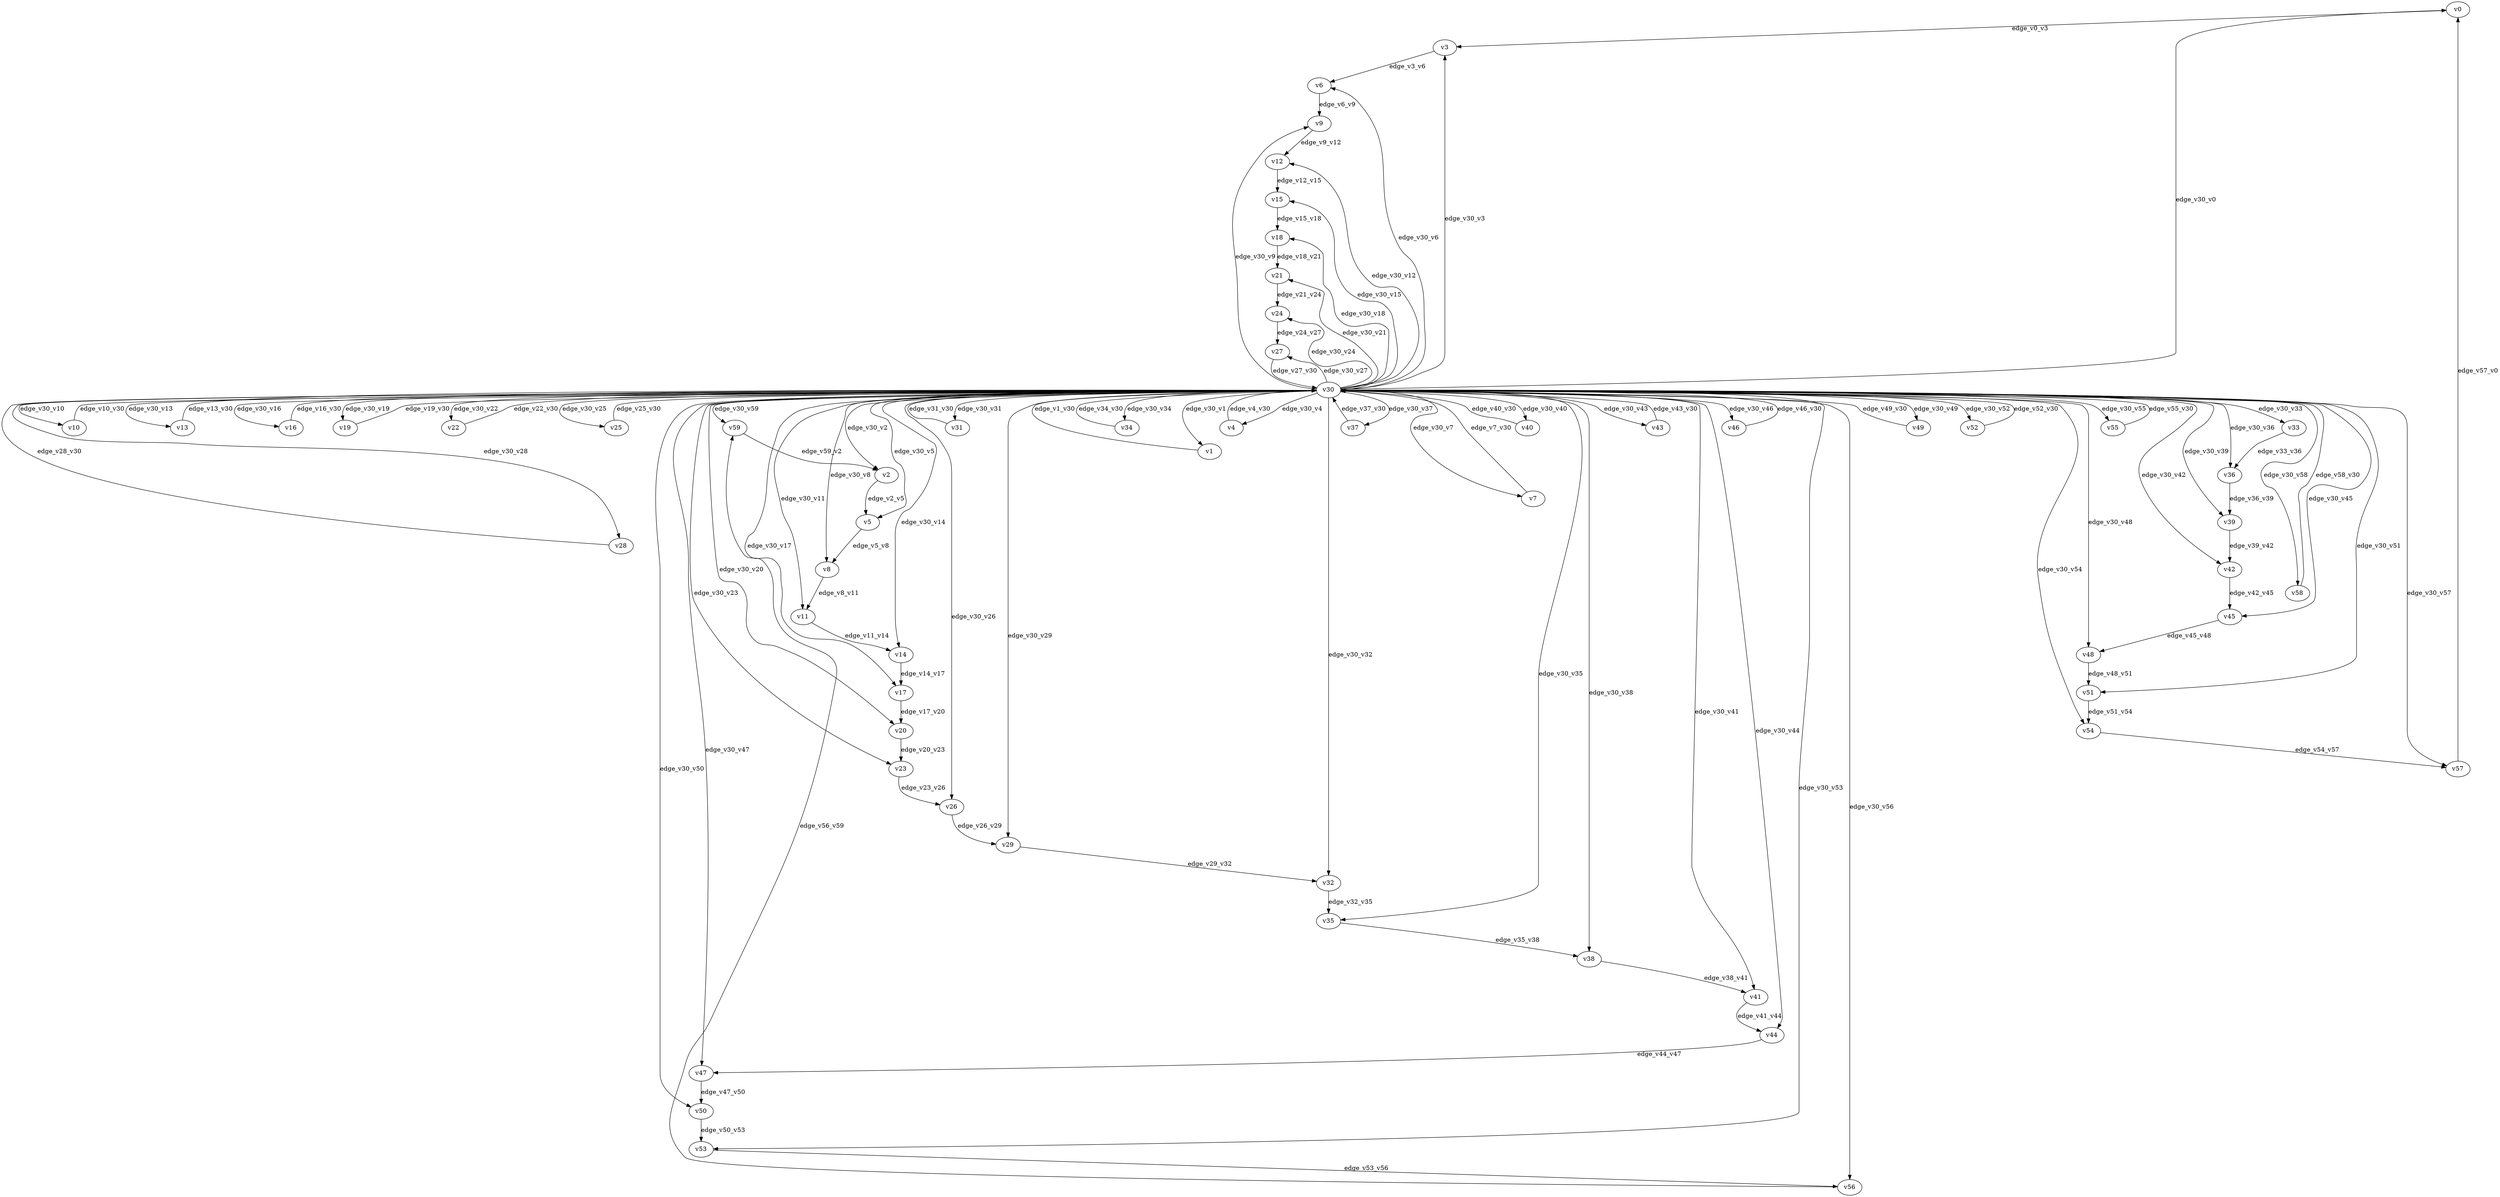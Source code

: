 digraph test085 {
    // Discounted game test case
    // Vertex properties: name [player=X]
    // Edge properties: [weight=Y, discount=Z]

    v0 [name="v0", player=0];
    v1 [name="v1", player=1];
    v2 [name="v2", player=0];
    v3 [name="v3", player=1];
    v4 [name="v4", player=0];
    v5 [name="v5", player=1];
    v6 [name="v6", player=0];
    v7 [name="v7", player=1];
    v8 [name="v8", player=0];
    v9 [name="v9", player=1];
    v10 [name="v10", player=0];
    v11 [name="v11", player=1];
    v12 [name="v12", player=0];
    v13 [name="v13", player=1];
    v14 [name="v14", player=0];
    v15 [name="v15", player=1];
    v16 [name="v16", player=0];
    v17 [name="v17", player=1];
    v18 [name="v18", player=0];
    v19 [name="v19", player=1];
    v20 [name="v20", player=0];
    v21 [name="v21", player=1];
    v22 [name="v22", player=0];
    v23 [name="v23", player=1];
    v24 [name="v24", player=0];
    v25 [name="v25", player=1];
    v26 [name="v26", player=0];
    v27 [name="v27", player=1];
    v28 [name="v28", player=0];
    v29 [name="v29", player=1];
    v30 [name="v30", player=0];
    v31 [name="v31", player=1];
    v32 [name="v32", player=0];
    v33 [name="v33", player=1];
    v34 [name="v34", player=0];
    v35 [name="v35", player=1];
    v36 [name="v36", player=0];
    v37 [name="v37", player=1];
    v38 [name="v38", player=0];
    v39 [name="v39", player=1];
    v40 [name="v40", player=0];
    v41 [name="v41", player=1];
    v42 [name="v42", player=0];
    v43 [name="v43", player=1];
    v44 [name="v44", player=0];
    v45 [name="v45", player=1];
    v46 [name="v46", player=0];
    v47 [name="v47", player=1];
    v48 [name="v48", player=0];
    v49 [name="v49", player=1];
    v50 [name="v50", player=0];
    v51 [name="v51", player=1];
    v52 [name="v52", player=0];
    v53 [name="v53", player=1];
    v54 [name="v54", player=0];
    v55 [name="v55", player=1];
    v56 [name="v56", player=0];
    v57 [name="v57", player=1];
    v58 [name="v58", player=0];
    v59 [name="v59", player=1];

    v30 -> v0 [label="edge_v30_v0", weight=5.31, discount=0.116];
    v30 -> v1 [label="edge_v30_v1", weight=-1.64, discount=0.116];
    v1 -> v30 [label="edge_v1_v30", weight=0.53, discount=0.116];
    v30 -> v2 [label="edge_v30_v2", weight=2.98, discount=0.116];
    v30 -> v3 [label="edge_v30_v3", weight=5.01, discount=0.116];
    v30 -> v4 [label="edge_v30_v4", weight=6.81, discount=0.116];
    v4 -> v30 [label="edge_v4_v30", weight=7.43, discount=0.116];
    v30 -> v5 [label="edge_v30_v5", weight=7.98, discount=0.116];
    v30 -> v6 [label="edge_v30_v6", weight=-1.21, discount=0.116];
    v30 -> v7 [label="edge_v30_v7", weight=-1.31, discount=0.116];
    v7 -> v30 [label="edge_v7_v30", weight=0.92, discount=0.116];
    v30 -> v8 [label="edge_v30_v8", weight=5.46, discount=0.116];
    v30 -> v9 [label="edge_v30_v9", weight=-1.76, discount=0.116];
    v30 -> v10 [label="edge_v30_v10", weight=5.13, discount=0.116];
    v10 -> v30 [label="edge_v10_v30", weight=6.59, discount=0.116];
    v30 -> v11 [label="edge_v30_v11", weight=8.36, discount=0.116];
    v30 -> v12 [label="edge_v30_v12", weight=-5.29, discount=0.116];
    v30 -> v13 [label="edge_v30_v13", weight=3.28, discount=0.116];
    v13 -> v30 [label="edge_v13_v30", weight=6.16, discount=0.116];
    v30 -> v14 [label="edge_v30_v14", weight=3.58, discount=0.116];
    v30 -> v15 [label="edge_v30_v15", weight=-0.81, discount=0.116];
    v30 -> v16 [label="edge_v30_v16", weight=0.43, discount=0.116];
    v16 -> v30 [label="edge_v16_v30", weight=2.34, discount=0.116];
    v30 -> v17 [label="edge_v30_v17", weight=-1.92, discount=0.116];
    v30 -> v18 [label="edge_v30_v18", weight=0.95, discount=0.116];
    v30 -> v19 [label="edge_v30_v19", weight=2.04, discount=0.116];
    v19 -> v30 [label="edge_v19_v30", weight=0.93, discount=0.116];
    v30 -> v20 [label="edge_v30_v20", weight=-2.61, discount=0.116];
    v30 -> v21 [label="edge_v30_v21", weight=-2.12, discount=0.116];
    v30 -> v22 [label="edge_v30_v22", weight=7.85, discount=0.116];
    v22 -> v30 [label="edge_v22_v30", weight=4.90, discount=0.116];
    v30 -> v23 [label="edge_v30_v23", weight=0.54, discount=0.116];
    v30 -> v24 [label="edge_v30_v24", weight=-3.76, discount=0.116];
    v30 -> v25 [label="edge_v30_v25", weight=1.57, discount=0.116];
    v25 -> v30 [label="edge_v25_v30", weight=4.18, discount=0.116];
    v30 -> v26 [label="edge_v30_v26", weight=5.66, discount=0.116];
    v30 -> v27 [label="edge_v30_v27", weight=7.25, discount=0.116];
    v30 -> v28 [label="edge_v30_v28", weight=-3.40, discount=0.116];
    v28 -> v30 [label="edge_v28_v30", weight=-4.28, discount=0.116];
    v30 -> v29 [label="edge_v30_v29", weight=7.68, discount=0.116];
    v30 -> v31 [label="edge_v30_v31", weight=1.34, discount=0.116];
    v31 -> v30 [label="edge_v31_v30", weight=-1.19, discount=0.116];
    v30 -> v32 [label="edge_v30_v32", weight=9.29, discount=0.116];
    v30 -> v33 [label="edge_v30_v33", weight=-1.69, discount=0.116];
    v30 -> v34 [label="edge_v30_v34", weight=3.79, discount=0.116];
    v34 -> v30 [label="edge_v34_v30", weight=2.11, discount=0.116];
    v30 -> v35 [label="edge_v30_v35", weight=2.27, discount=0.116];
    v30 -> v36 [label="edge_v30_v36", weight=9.64, discount=0.116];
    v30 -> v37 [label="edge_v30_v37", weight=4.92, discount=0.116];
    v37 -> v30 [label="edge_v37_v30", weight=7.26, discount=0.116];
    v30 -> v38 [label="edge_v30_v38", weight=8.97, discount=0.116];
    v30 -> v39 [label="edge_v30_v39", weight=-0.46, discount=0.116];
    v30 -> v40 [label="edge_v30_v40", weight=6.23, discount=0.116];
    v40 -> v30 [label="edge_v40_v30", weight=5.29, discount=0.116];
    v30 -> v41 [label="edge_v30_v41", weight=-3.63, discount=0.116];
    v30 -> v42 [label="edge_v30_v42", weight=-2.66, discount=0.116];
    v30 -> v43 [label="edge_v30_v43", weight=7.99, discount=0.116];
    v43 -> v30 [label="edge_v43_v30", weight=8.00, discount=0.116];
    v30 -> v44 [label="edge_v30_v44", weight=-1.80, discount=0.116];
    v30 -> v45 [label="edge_v30_v45", weight=-1.23, discount=0.116];
    v30 -> v46 [label="edge_v30_v46", weight=4.81, discount=0.116];
    v46 -> v30 [label="edge_v46_v30", weight=3.22, discount=0.116];
    v30 -> v47 [label="edge_v30_v47", weight=0.96, discount=0.116];
    v30 -> v48 [label="edge_v30_v48", weight=3.94, discount=0.116];
    v30 -> v49 [label="edge_v30_v49", weight=5.45, discount=0.116];
    v49 -> v30 [label="edge_v49_v30", weight=4.22, discount=0.116];
    v30 -> v50 [label="edge_v30_v50", weight=8.75, discount=0.116];
    v30 -> v51 [label="edge_v30_v51", weight=1.51, discount=0.116];
    v30 -> v52 [label="edge_v30_v52", weight=4.45, discount=0.116];
    v52 -> v30 [label="edge_v52_v30", weight=2.62, discount=0.116];
    v30 -> v53 [label="edge_v30_v53", weight=3.39, discount=0.116];
    v30 -> v54 [label="edge_v30_v54", weight=-5.46, discount=0.116];
    v30 -> v55 [label="edge_v30_v55", weight=2.51, discount=0.116];
    v55 -> v30 [label="edge_v55_v30", weight=-0.31, discount=0.116];
    v30 -> v56 [label="edge_v30_v56", weight=8.73, discount=0.116];
    v30 -> v57 [label="edge_v30_v57", weight=2.60, discount=0.116];
    v30 -> v58 [label="edge_v30_v58", weight=-3.75, discount=0.116];
    v58 -> v30 [label="edge_v58_v30", weight=-5.95, discount=0.116];
    v30 -> v59 [label="edge_v30_v59", weight=-0.02, discount=0.116];
    v0 -> v3 [label="edge_v0_v3", weight=-0.63, discount=0.116];
    v2 -> v5 [label="edge_v2_v5", weight=6.52, discount=0.116];
    v3 -> v6 [label="edge_v3_v6", weight=-0.34, discount=0.116];
    v5 -> v8 [label="edge_v5_v8", weight=2.23, discount=0.116];
    v6 -> v9 [label="edge_v6_v9", weight=1.35, discount=0.116];
    v8 -> v11 [label="edge_v8_v11", weight=0.38, discount=0.116];
    v9 -> v12 [label="edge_v9_v12", weight=0.86, discount=0.116];
    v11 -> v14 [label="edge_v11_v14", weight=-0.49, discount=0.116];
    v12 -> v15 [label="edge_v12_v15", weight=3.12, discount=0.116];
    v14 -> v17 [label="edge_v14_v17", weight=6.37, discount=0.116];
    v15 -> v18 [label="edge_v15_v18", weight=4.10, discount=0.116];
    v17 -> v20 [label="edge_v17_v20", weight=4.72, discount=0.116];
    v18 -> v21 [label="edge_v18_v21", weight=2.18, discount=0.116];
    v20 -> v23 [label="edge_v20_v23", weight=6.32, discount=0.116];
    v21 -> v24 [label="edge_v21_v24", weight=6.20, discount=0.116];
    v23 -> v26 [label="edge_v23_v26", weight=4.34, discount=0.116];
    v24 -> v27 [label="edge_v24_v27", weight=4.76, discount=0.116];
    v26 -> v29 [label="edge_v26_v29", weight=6.91, discount=0.116];
    v27 -> v30 [label="edge_v27_v30", weight=6.18, discount=0.116];
    v29 -> v32 [label="edge_v29_v32", weight=-1.66, discount=0.116];
    v32 -> v35 [label="edge_v32_v35", weight=3.96, discount=0.116];
    v33 -> v36 [label="edge_v33_v36", weight=6.66, discount=0.116];
    v35 -> v38 [label="edge_v35_v38", weight=-2.76, discount=0.116];
    v36 -> v39 [label="edge_v36_v39", weight=2.49, discount=0.116];
    v38 -> v41 [label="edge_v38_v41", weight=-1.20, discount=0.116];
    v39 -> v42 [label="edge_v39_v42", weight=5.86, discount=0.116];
    v41 -> v44 [label="edge_v41_v44", weight=0.71, discount=0.116];
    v42 -> v45 [label="edge_v42_v45", weight=1.76, discount=0.116];
    v44 -> v47 [label="edge_v44_v47", weight=0.03, discount=0.116];
    v45 -> v48 [label="edge_v45_v48", weight=-0.93, discount=0.116];
    v47 -> v50 [label="edge_v47_v50", weight=6.40, discount=0.116];
    v48 -> v51 [label="edge_v48_v51", weight=4.62, discount=0.116];
    v50 -> v53 [label="edge_v50_v53", weight=4.40, discount=0.116];
    v51 -> v54 [label="edge_v51_v54", weight=2.92, discount=0.116];
    v53 -> v56 [label="edge_v53_v56", weight=-0.18, discount=0.116];
    v54 -> v57 [label="edge_v54_v57", weight=-2.81, discount=0.116];
    v56 -> v59 [label="edge_v56_v59", weight=-1.46, discount=0.116];
    v57 -> v0 [label="edge_v57_v0", weight=6.40, discount=0.116];
    v59 -> v2 [label="edge_v59_v2", weight=1.04, discount=0.116];
}

